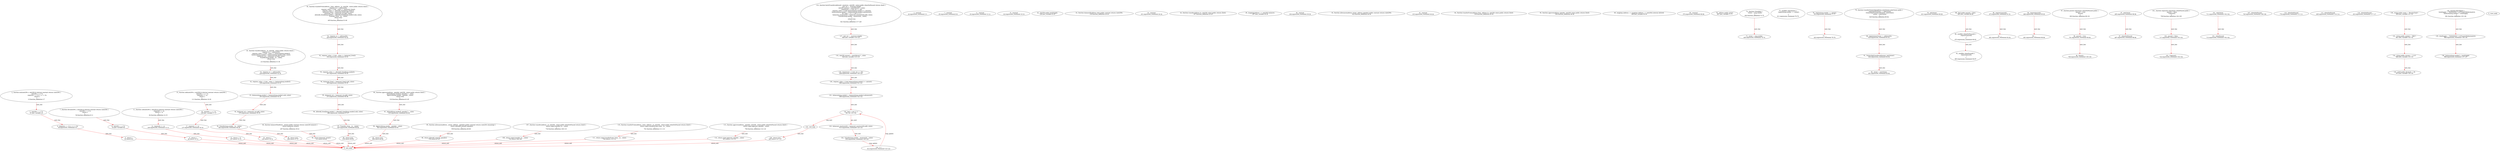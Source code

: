 digraph  {
13 [label="2_ function mul(uint256 a, uint256 b) internal constant returns (uint256) {\n    uint256 c = a * b;\n    require(a == 0 || c / a == b);\n    return c;\n  }\n13-function_definition-3-7", method="mul(uint256 a,uint256 b)", type_label=function_definition];
24 [label="2_ constant\n24-expression_statement-3-3", method="mul(uint256 a,uint256 b)", type_label=expression_statement];
31 [label="3_ uint256 c = a * b;\n31-new_variable-4-4", method="mul(uint256 a,uint256 b)", type_label=new_variable];
39 [label="4_ require(a == 0 || c / a == b);\n39-expression_statement-5-5", method="mul(uint256 a,uint256 b)", type_label=expression_statement];
52 [label="5_ return c;\n52-return-6-6", method="mul(uint256 a,uint256 b)", type_label=return];
54 [label="7_ function div(uint256 a, uint256 b) internal constant returns (uint256) {\n    uint256 c = a / b;\n    return c;\n  }\n54-function_definition-8-11", method="div(uint256 a,uint256 b)", type_label=function_definition];
65 [label="7_ constant\n65-expression_statement-8-8", method="div(uint256 a,uint256 b)", type_label=expression_statement];
72 [label="8_ uint256 c = a / b;\n72-new_variable-9-9", method="div(uint256 a,uint256 b)", type_label=new_variable];
80 [label="9_ return c;\n80-return-10-10", method="div(uint256 a,uint256 b)", type_label=return];
82 [label="11_ function sub(uint256 a, uint256 b) internal constant returns (uint256) {\n    require(b <= a);\n    return a - b;\n  }\n82-function_definition-12-15", method="sub(uint256 a,uint256 b)", type_label=function_definition];
93 [label="11_ constant\n93-expression_statement-12-12", method="sub(uint256 a,uint256 b)", type_label=expression_statement];
100 [label="12_ require(b <= a);\n100-expression_statement-13-13", method="sub(uint256 a,uint256 b)", type_label=expression_statement];
107 [label="13_ return a - b;\n107-return-14-14", method="sub(uint256 a,uint256 b)", type_label=return];
111 [label="15_ function add(uint256 a, uint256 b) internal constant returns (uint256) {\n    uint256 c = a + b;\n    require(c >= a);\n    return c;\n  }\n111-function_definition-16-20", method="add(uint256 a,uint256 b)", type_label=function_definition];
122 [label="15_ constant\n122-expression_statement-16-16", method="add(uint256 a,uint256 b)", type_label=expression_statement];
129 [label="16_ uint256 c = a + b;\n129-new_variable-17-17", method="add(uint256 a,uint256 b)", type_label=new_variable];
137 [label="17_ require(c >= a);\n137-expression_statement-18-18", method="add(uint256 a,uint256 b)", type_label=expression_statement];
144 [label="18_ return c;\n144-return-19-19", method="add(uint256 a,uint256 b)", type_label=return];
149 [label="22_ uint256 public totalSupply;\n149-new_variable-23-23", method="", type_label=new_variable];
154 [label="23_ function balanceOf(address who) public constant returns (uint256);\n154-function_definition-24-24", method="balanceOf(address who)", type_label=function_definition];
161 [label="23_ constant\n161-expression_statement-24-24", method="balanceOf(address who)", type_label=expression_statement];
167 [label="24_ function transfer(address to, uint256 value) public returns (bool);\n167-function_definition-25-25", method="transfer(address to,uint256 value)", type_label=function_definition];
207 [label="29_ mapping(address => uint256) balances;\n207-new_variable-30-30", method="", type_label=new_variable];
213 [label="30_ function transfer(address _to, uint256 _value) public returns (bool) {\n    require(_to != address(0));\n    require(_value > 0 && _value <= balances[msg.sender]);\n    balances[msg.sender] = balances[msg.sender].sub(_value);\n    balances[_to] = balances[_to].add(_value);\n    Transfer(msg.sender, _to, _value);\n    return true;\n  }\n213-function_definition-31-38", method="transfer(address _to,uint256 _value)", type_label=function_definition];
229 [label="31_ require(_to != address(0));\n229-expression_statement-32-32", method="transfer(address _to,uint256 _value)", type_label=expression_statement];
238 [label="32_ require(_value > 0 && _value <= balances[msg.sender]);\n238-expression_statement-33-33", method="transfer(address _to,uint256 _value)", type_label=expression_statement];
253 [label="33_ balances[msg.sender] = balances[msg.sender].sub(_value);\n253-expression_statement-34-34", method="transfer(address _to,uint256 _value)", type_label=expression_statement];
270 [label="34_ balances[_to] = balances[_to].add(_value);\n270-expression_statement-35-35", method="transfer(address _to,uint256 _value)", type_label=expression_statement];
283 [label="35_ Transfer(msg.sender, _to, _value);\n283-expression_statement-36-36", method="transfer(address _to,uint256 _value)", type_label=expression_statement];
294 [label="36_ return true;\n294-return-37-37", method="transfer(address _to,uint256 _value)", type_label=return];
297 [label="38_ function balanceOf(address _owner) public constant returns (uint256 balance) {\n    return balances[_owner];\n  }\n297-function_definition-39-41", method="balanceOf(address _owner)", type_label=function_definition];
304 [label="38_ constant\n304-expression_statement-39-39", method="balanceOf(address _owner)", type_label=expression_statement];
312 [label="39_ return balances[_owner];\n312-return-40-40", method="balanceOf(address _owner)", type_label=return];
322 [label="43_ function allowance(address owner, address spender) public constant returns (uint256);\n322-function_definition-44-44", method="allowance(address owner,address spender)", type_label=function_definition];
333 [label="43_ constant\n333-expression_statement-44-44", method="allowance(address owner,address spender)", type_label=expression_statement];
339 [label="44_ function transferFrom(address from, address to, uint256 value) public returns (bool);\n339-function_definition-45-45", method="transferFrom(address from,address to,uint256 value)", type_label=function_definition];
358 [label="45_ function approve(address spender, uint256 value) public returns (bool);\n358-function_definition-46-46", method="approve(address spender,uint256 value)", type_label=function_definition];
396 [label="49_ mapping (address => mapping (address => uint256)) internal allowed;\n396-new_variable-50-50", method="", type_label=new_variable];
405 [label="50_ function transferFrom(address _from, address _to, uint256 _value) public returns (bool) {\n    require(_to != address(0));\n    require(_value > 0 && _value <= balances[_from]);\n    require(_value <= allowed[_from][msg.sender]);\n    balances[_from] = balances[_from].sub(_value);\n    balances[_to] = balances[_to].add(_value);\n    allowed[_from][msg.sender] = allowed[_from][msg.sender].sub(_value);\n    Transfer(_from, _to, _value);\n    return true;\n  }\n405-function_definition-51-60", method="transferFrom(address _from,address _to,uint256 _value)", type_label=function_definition];
425 [label="51_ require(_to != address(0));\n425-expression_statement-52-52", method="transferFrom(address _from,address _to,uint256 _value)", type_label=expression_statement];
434 [label="52_ require(_value > 0 && _value <= balances[_from]);\n434-expression_statement-53-53", method="transferFrom(address _from,address _to,uint256 _value)", type_label=expression_statement];
447 [label="53_ require(_value <= allowed[_from][msg.sender]);\n447-expression_statement-54-54", method="transferFrom(address _from,address _to,uint256 _value)", type_label=expression_statement];
460 [label="54_ balances[_from] = balances[_from].sub(_value);\n460-expression_statement-55-55", method="transferFrom(address _from,address _to,uint256 _value)", type_label=expression_statement];
473 [label="55_ balances[_to] = balances[_to].add(_value);\n473-expression_statement-56-56", method="transferFrom(address _from,address _to,uint256 _value)", type_label=expression_statement];
486 [label="56_ allowed[_from][msg.sender] = allowed[_from][msg.sender].sub(_value);\n486-expression_statement-57-57", method="transferFrom(address _from,address _to,uint256 _value)", type_label=expression_statement];
507 [label="57_ Transfer(_from, _to, _value);\n507-expression_statement-58-58", method="transferFrom(address _from,address _to,uint256 _value)", type_label=expression_statement];
516 [label="58_ return true;\n516-return-59-59", method="transferFrom(address _from,address _to,uint256 _value)", type_label=return];
519 [label="60_ function approve(address _spender, uint256 _value) public returns (bool) {\n    allowed[msg.sender][_spender] = _value;\n    Approval(msg.sender, _spender, _value);\n    return true;\n  }\n519-function_definition-61-65", method="approve(address _spender,uint256 _value)", type_label=function_definition];
535 [label="61_ allowed[msg.sender][_spender] = _value;\n535-expression_statement-62-62", method="approve(address _spender,uint256 _value)", type_label=expression_statement];
545 [label="62_ Approval(msg.sender, _spender, _value);\n545-expression_statement-63-63", method="approve(address _spender,uint256 _value)", type_label=expression_statement];
556 [label="63_ return true;\n556-return-64-64", method="approve(address _spender,uint256 _value)", type_label=return];
559 [label="65_ function allowance(address _owner, address _spender) public constant returns (uint256 remaining) {\n    return allowed[_owner][_spender];\n  }\n559-function_definition-66-68", method="allowance(address _owner,address _spender)", type_label=function_definition];
570 [label="65_ constant\n570-expression_statement-66-66", method="allowance(address _owner,address _spender)", type_label=expression_statement];
578 [label="66_ return allowed[_owner][_spender];\n578-return-67-67", method="allowance(address _owner,address _spender)", type_label=return];
587 [label="70_ address public owner;\n587-new_variable-71-71", method="", type_label=new_variable];
602 [label="72_ function Ownable() {\n    owner = msg.sender;\n  }\n602-function_definition-73-75", method="Ownable()", type_label=function_definition];
605 [label="73_ owner = msg.sender;\n605-expression_statement-74-74", method="Ownable()", type_label=expression_statement];
611 [label="75_ modifier onlyOwner() {\n    require(msg.sender == owner);\n    _;\n  }\n611-expression_statement-76-79", method="", type_label=expression_statement];
614 [label="76_ require(msg.sender == owner);\n614-expression_statement-77-77", method="", type_label=expression_statement];
623 [label="77_ _;\n623-expression_statement-78-78", method="", type_label=expression_statement];
625 [label="79_ function transferOwnership(address newOwner) onlyOwner public {\n    require(newOwner != address(0));\n    OwnershipTransferred(owner, newOwner);\n    owner = newOwner;\n  }\n625-function_definition-80-84", method="transferOwnership(address newOwner)", type_label=function_definition];
631 [label="79_ onlyOwner\n631-expression_statement-80-80", method="transferOwnership(address newOwner)", type_label=expression_statement];
635 [label="80_ require(newOwner != address(0));\n635-expression_statement-81-81", method="transferOwnership(address newOwner)", type_label=expression_statement];
644 [label="81_ OwnershipTransferred(owner, newOwner);\n644-expression_statement-82-82", method="transferOwnership(address newOwner)", type_label=expression_statement];
651 [label="82_ owner = newOwner;\n651-expression_statement-83-83", method="transferOwnership(address newOwner)", type_label=expression_statement];
665 [label="88_ bool public paused = false;\n665-new_variable-89-89", method="", type_label=new_variable];
672 [label="89_ modifier whenNotPaused() {\n    require(!paused);\n    _;\n  }\n672-expression_statement-90-93", method="", type_label=expression_statement];
675 [label="90_ require(!paused);\n675-expression_statement-91-91", method="", type_label=expression_statement];
681 [label="91_ _;\n681-expression_statement-92-92", method="", type_label=expression_statement];
683 [label="93_ modifier whenPaused() {\n    require(paused);\n    _;\n  }\n683-expression_statement-94-97", method="", type_label=expression_statement];
686 [label="94_ require(paused);\n686-expression_statement-95-95", method="", type_label=expression_statement];
691 [label="95_ _;\n691-expression_statement-96-96", method="", type_label=expression_statement];
693 [label="97_ function pause() onlyOwner whenNotPaused public {\n    paused = true;\n    Pause();\n  }\n693-function_definition-98-101", method="pause()", type_label=function_definition];
695 [label="97_ onlyOwner\n695-expression_statement-98-98", method="pause()", type_label=expression_statement];
697 [label="97_ whenNotPaused\n697-expression_statement-98-98", method="pause()", type_label=expression_statement];
701 [label="98_ paused = true;\n701-expression_statement-99-99", method="pause()", type_label=expression_statement];
706 [label="99_ Pause();\n706-expression_statement-100-100", method="pause()", type_label=expression_statement];
709 [label="101_ function unpause() onlyOwner whenPaused public {\n    paused = false;\n    Unpause();\n  }\n709-function_definition-102-105", method="unpause()", type_label=function_definition];
711 [label="101_ onlyOwner\n711-expression_statement-102-102", method="unpause()", type_label=expression_statement];
713 [label="101_ whenPaused\n713-expression_statement-102-102", method="unpause()", type_label=expression_statement];
717 [label="102_ paused = false;\n717-expression_statement-103-103", method="unpause()", type_label=expression_statement];
722 [label="103_ Unpause();\n722-expression_statement-104-104", method="unpause()", type_label=expression_statement];
734 [label="107_ function transfer(address _to, uint256 _value) public whenNotPaused returns (bool) {\n    return super.transfer(_to, _value);\n  }\n734-function_definition-108-110", method="transfer(address _to,uint256 _value)", type_label=function_definition];
745 [label="107_ whenNotPaused\n745-expression_statement-108-108", method="transfer(address _to,uint256 _value)", type_label=expression_statement];
752 [label="108_ return super.transfer(_to, _value);\n752-return-109-109", method="transfer(address _to,uint256 _value)", type_label=return];
761 [label="110_ function transferFrom(address _from, address _to, uint256 _value) public whenNotPaused returns (bool) {\n    return super.transferFrom(_from, _to, _value);\n  }\n761-function_definition-111-113", method="transferFrom(address _from,address _to,uint256 _value)", type_label=function_definition];
776 [label="110_ whenNotPaused\n776-expression_statement-111-111", method="transferFrom(address _from,address _to,uint256 _value)", type_label=expression_statement];
783 [label="111_ return super.transferFrom(_from, _to, _value);\n783-return-112-112", method="transferFrom(address _from,address _to,uint256 _value)", type_label=return];
794 [label="113_ function approve(address _spender, uint256 _value) public whenNotPaused returns (bool) {\n    return super.approve(_spender, _value);\n  }\n794-function_definition-114-116", method="approve(address _spender,uint256 _value)", type_label=function_definition];
805 [label="113_ whenNotPaused\n805-expression_statement-114-114", method="approve(address _spender,uint256 _value)", type_label=expression_statement];
812 [label="114_ return super.approve(_spender, _value);\n812-return-115-115", method="approve(address _spender,uint256 _value)", type_label=return];
821 [label="116_ function batchTransfer(address[] _receivers, uint256 _value) public whenNotPaused returns (bool) {\n    uint cnt = _receivers.length;\n    uint256 amount = uint256(cnt) * _value;\n    require(cnt > 0 && cnt <= 20);\n    require(_value > 0 && balances[msg.sender] >= amount);\n    balances[msg.sender] = balances[msg.sender].sub(amount);\n    for (uint i = 0; i < cnt; i++) {\n        balances[_receivers[i]] = balances[_receivers[i]].add(_value);\n        Transfer(msg.sender, _receivers[i], _value);\n    }\n    return true;\n  }\n821-function_definition-117-128", method="batchTransfer(address[] _receivers,uint256 _value)", type_label=function_definition];
833 [label="116_ whenNotPaused\n833-expression_statement-117-117", method="batchTransfer(address[] _receivers,uint256 _value)", type_label=expression_statement];
840 [label="117_ uint cnt = _receivers.length;\n840-new_variable-118-118", method="batchTransfer(address[] _receivers,uint256 _value)", type_label=new_variable];
848 [label="118_ uint256 amount = uint256(cnt) * _value;\n848-new_variable-119-119", method="batchTransfer(address[] _receivers,uint256 _value)", type_label=new_variable];
858 [label="119_ require(cnt > 0 && cnt <= 20);\n858-expression_statement-120-120", method="batchTransfer(address[] _receivers,uint256 _value)", type_label=expression_statement];
869 [label="120_ require(_value > 0 && balances[msg.sender] >= amount);\n869-expression_statement-121-121", method="batchTransfer(address[] _receivers,uint256 _value)", type_label=expression_statement];
884 [label="121_ balances[msg.sender] = balances[msg.sender].sub(amount);\n884-expression_statement-122-122", method="batchTransfer(address[] _receivers,uint256 _value)", type_label=expression_statement];
901 [label="122_ for(i < cnt;;i++)\n901-for-123-126", method="batchTransfer(address[] _receivers,uint256 _value)", type_label=for];
1904 [label="122_ end_loop", method="batchTransfer(address[] _receivers,uint256 _value)", type_label=end_loop];
912 [label="122_ i++\n912-expression_statement-123-123", method="batchTransfer(address[] _receivers,uint256 _value)", type_label=expression_statement];
915 [label="123_ balances[_receivers[i]] = balances[_receivers[i]].add(_value);\n915-expression_statement-124-124", method="batchTransfer(address[] _receivers,uint256 _value)", type_label=expression_statement];
932 [label="124_ Transfer(msg.sender, _receivers[i], _value);\n932-expression_statement-125-125", method="batchTransfer(address[] _receivers,uint256 _value)", type_label=expression_statement];
945 [label="126_ return true;\n945-return-127-127", method="batchTransfer(address[] _receivers,uint256 _value)", type_label=return];
954 [label="130_ string public name = \"BeautyChain\";\n954-new_variable-131-131", method="", type_label=new_variable];
961 [label="131_ string public symbol = \"BEC\";\n961-new_variable-132-132", method="", type_label=new_variable];
968 [label="132_ string public version = '1.0.0';\n968-new_variable-133-133", method="", type_label=new_variable];
975 [label="133_ uint8 public decimals = 18;\n975-new_variable-134-134", method="", type_label=new_variable];
981 [label="134_ function BecToken() {\n      totalSupply = 7000000000 * (10**(uint256(decimals)));\n      balances[msg.sender] = totalSupply;     \n    }\n981-function_definition-135-138", method="BecToken()", type_label=function_definition];
984 [label="135_ totalSupply = 7000000000 * (10**(uint256(decimals)));\n984-expression_statement-136-136", method="BecToken()", type_label=expression_statement];
996 [label="136_ balances[msg.sender] = totalSupply;\n996-expression_statement-137-137", method="BecToken()", type_label=expression_statement];
1 [label="0_ start_node", method="", type_label=start];
2 [label="0_ exit_node", method="", type_label=exit];
13 -> 31  [color=red, controlflow_type=next_line, edge_type=CFG_edge, key=0, label=next_line];
31 -> 39  [color=red, controlflow_type=next_line, edge_type=CFG_edge, key=0, label=next_line];
39 -> 52  [color=red, controlflow_type=next_line, edge_type=CFG_edge, key=0, label=next_line];
52 -> 2  [color=red, controlflow_type=return_exit, edge_type=CFG_edge, key=0, label=return_exit];
54 -> 72  [color=red, controlflow_type=next_line, edge_type=CFG_edge, key=0, label=next_line];
72 -> 80  [color=red, controlflow_type=next_line, edge_type=CFG_edge, key=0, label=next_line];
80 -> 2  [color=red, controlflow_type=return_exit, edge_type=CFG_edge, key=0, label=return_exit];
82 -> 100  [color=red, controlflow_type=next_line, edge_type=CFG_edge, key=0, label=next_line];
100 -> 107  [color=red, controlflow_type=next_line, edge_type=CFG_edge, key=0, label=next_line];
107 -> 2  [color=red, controlflow_type=return_exit, edge_type=CFG_edge, key=0, label=return_exit];
111 -> 129  [color=red, controlflow_type=next_line, edge_type=CFG_edge, key=0, label=next_line];
129 -> 137  [color=red, controlflow_type=next_line, edge_type=CFG_edge, key=0, label=next_line];
137 -> 144  [color=red, controlflow_type=next_line, edge_type=CFG_edge, key=0, label=next_line];
144 -> 2  [color=red, controlflow_type=return_exit, edge_type=CFG_edge, key=0, label=return_exit];
213 -> 229  [color=red, controlflow_type=next_line, edge_type=CFG_edge, key=0, label=next_line];
229 -> 238  [color=red, controlflow_type=next_line, edge_type=CFG_edge, key=0, label=next_line];
238 -> 253  [color=red, controlflow_type=next_line, edge_type=CFG_edge, key=0, label=next_line];
253 -> 270  [color=red, controlflow_type=next_line, edge_type=CFG_edge, key=0, label=next_line];
270 -> 283  [color=red, controlflow_type=next_line, edge_type=CFG_edge, key=0, label=next_line];
283 -> 294  [color=red, controlflow_type=next_line, edge_type=CFG_edge, key=0, label=next_line];
294 -> 2  [color=red, controlflow_type=return_exit, edge_type=CFG_edge, key=0, label=return_exit];
297 -> 312  [color=red, controlflow_type=next_line, edge_type=CFG_edge, key=0, label=next_line];
312 -> 2  [color=red, controlflow_type=return_exit, edge_type=CFG_edge, key=0, label=return_exit];
405 -> 425  [color=red, controlflow_type=next_line, edge_type=CFG_edge, key=0, label=next_line];
425 -> 434  [color=red, controlflow_type=next_line, edge_type=CFG_edge, key=0, label=next_line];
434 -> 447  [color=red, controlflow_type=next_line, edge_type=CFG_edge, key=0, label=next_line];
447 -> 460  [color=red, controlflow_type=next_line, edge_type=CFG_edge, key=0, label=next_line];
460 -> 473  [color=red, controlflow_type=next_line, edge_type=CFG_edge, key=0, label=next_line];
473 -> 486  [color=red, controlflow_type=next_line, edge_type=CFG_edge, key=0, label=next_line];
486 -> 507  [color=red, controlflow_type=next_line, edge_type=CFG_edge, key=0, label=next_line];
507 -> 516  [color=red, controlflow_type=next_line, edge_type=CFG_edge, key=0, label=next_line];
516 -> 2  [color=red, controlflow_type=return_exit, edge_type=CFG_edge, key=0, label=return_exit];
519 -> 535  [color=red, controlflow_type=next_line, edge_type=CFG_edge, key=0, label=next_line];
535 -> 545  [color=red, controlflow_type=next_line, edge_type=CFG_edge, key=0, label=next_line];
545 -> 556  [color=red, controlflow_type=next_line, edge_type=CFG_edge, key=0, label=next_line];
556 -> 2  [color=red, controlflow_type=return_exit, edge_type=CFG_edge, key=0, label=return_exit];
559 -> 578  [color=red, controlflow_type=next_line, edge_type=CFG_edge, key=0, label=next_line];
578 -> 2  [color=red, controlflow_type=return_exit, edge_type=CFG_edge, key=0, label=return_exit];
602 -> 605  [color=red, controlflow_type=next_line, edge_type=CFG_edge, key=0, label=next_line];
614 -> 623  [color=red, controlflow_type=next_line, edge_type=CFG_edge, key=0, label=next_line];
625 -> 635  [color=red, controlflow_type=next_line, edge_type=CFG_edge, key=0, label=next_line];
635 -> 644  [color=red, controlflow_type=next_line, edge_type=CFG_edge, key=0, label=next_line];
644 -> 651  [color=red, controlflow_type=next_line, edge_type=CFG_edge, key=0, label=next_line];
665 -> 672  [color=red, controlflow_type=next_line, edge_type=CFG_edge, key=0, label=next_line];
672 -> 683  [color=red, controlflow_type=next_line, edge_type=CFG_edge, key=0, label=next_line];
675 -> 681  [color=red, controlflow_type=next_line, edge_type=CFG_edge, key=0, label=next_line];
686 -> 691  [color=red, controlflow_type=next_line, edge_type=CFG_edge, key=0, label=next_line];
693 -> 701  [color=red, controlflow_type=next_line, edge_type=CFG_edge, key=0, label=next_line];
695 -> 697  [color=red, controlflow_type=next_line, edge_type=CFG_edge, key=0, label=next_line];
701 -> 706  [color=red, controlflow_type=next_line, edge_type=CFG_edge, key=0, label=next_line];
709 -> 717  [color=red, controlflow_type=next_line, edge_type=CFG_edge, key=0, label=next_line];
711 -> 713  [color=red, controlflow_type=next_line, edge_type=CFG_edge, key=0, label=next_line];
717 -> 722  [color=red, controlflow_type=next_line, edge_type=CFG_edge, key=0, label=next_line];
734 -> 752  [color=red, controlflow_type=next_line, edge_type=CFG_edge, key=0, label=next_line];
752 -> 2  [color=red, controlflow_type=return_exit, edge_type=CFG_edge, key=0, label=return_exit];
761 -> 783  [color=red, controlflow_type=next_line, edge_type=CFG_edge, key=0, label=next_line];
783 -> 2  [color=red, controlflow_type=return_exit, edge_type=CFG_edge, key=0, label=return_exit];
794 -> 812  [color=red, controlflow_type=next_line, edge_type=CFG_edge, key=0, label=next_line];
812 -> 2  [color=red, controlflow_type=return_exit, edge_type=CFG_edge, key=0, label=return_exit];
821 -> 840  [color=red, controlflow_type=next_line, edge_type=CFG_edge, key=0, label=next_line];
840 -> 848  [color=red, controlflow_type=next_line, edge_type=CFG_edge, key=0, label=next_line];
848 -> 858  [color=red, controlflow_type=next_line, edge_type=CFG_edge, key=0, label=next_line];
858 -> 869  [color=red, controlflow_type=next_line, edge_type=CFG_edge, key=0, label=next_line];
869 -> 884  [color=red, controlflow_type=next_line, edge_type=CFG_edge, key=0, label=next_line];
884 -> 901  [color=red, controlflow_type=next_line, edge_type=CFG_edge, key=0, label=next_line];
901 -> 915  [color=red, controlflow_type=pos_next, edge_type=CFG_edge, key=0, label=pos_next];
901 -> 1904  [color=red, controlflow_type=neg_next, edge_type=CFG_edge, key=0, label=neg_next];
1904 -> 945  [color=red, controlflow_type=next_line, edge_type=CFG_edge, key=0, label=next_line];
912 -> 901  [color=red, controlflow_type=loop_update, edge_type=CFG_edge, key=0, label=loop_update];
915 -> 932  [color=red, controlflow_type=next_line, edge_type=CFG_edge, key=0, label=next_line];
932 -> 912  [color=red, controlflow_type=loop_update, edge_type=CFG_edge, key=0, label=loop_update];
945 -> 2  [color=red, controlflow_type=return_exit, edge_type=CFG_edge, key=0, label=return_exit];
954 -> 961  [color=red, controlflow_type=next_line, edge_type=CFG_edge, key=0, label=next_line];
961 -> 968  [color=red, controlflow_type=next_line, edge_type=CFG_edge, key=0, label=next_line];
968 -> 975  [color=red, controlflow_type=next_line, edge_type=CFG_edge, key=0, label=next_line];
981 -> 984  [color=red, controlflow_type=next_line, edge_type=CFG_edge, key=0, label=next_line];
984 -> 996  [color=red, controlflow_type=next_line, edge_type=CFG_edge, key=0, label=next_line];
}
